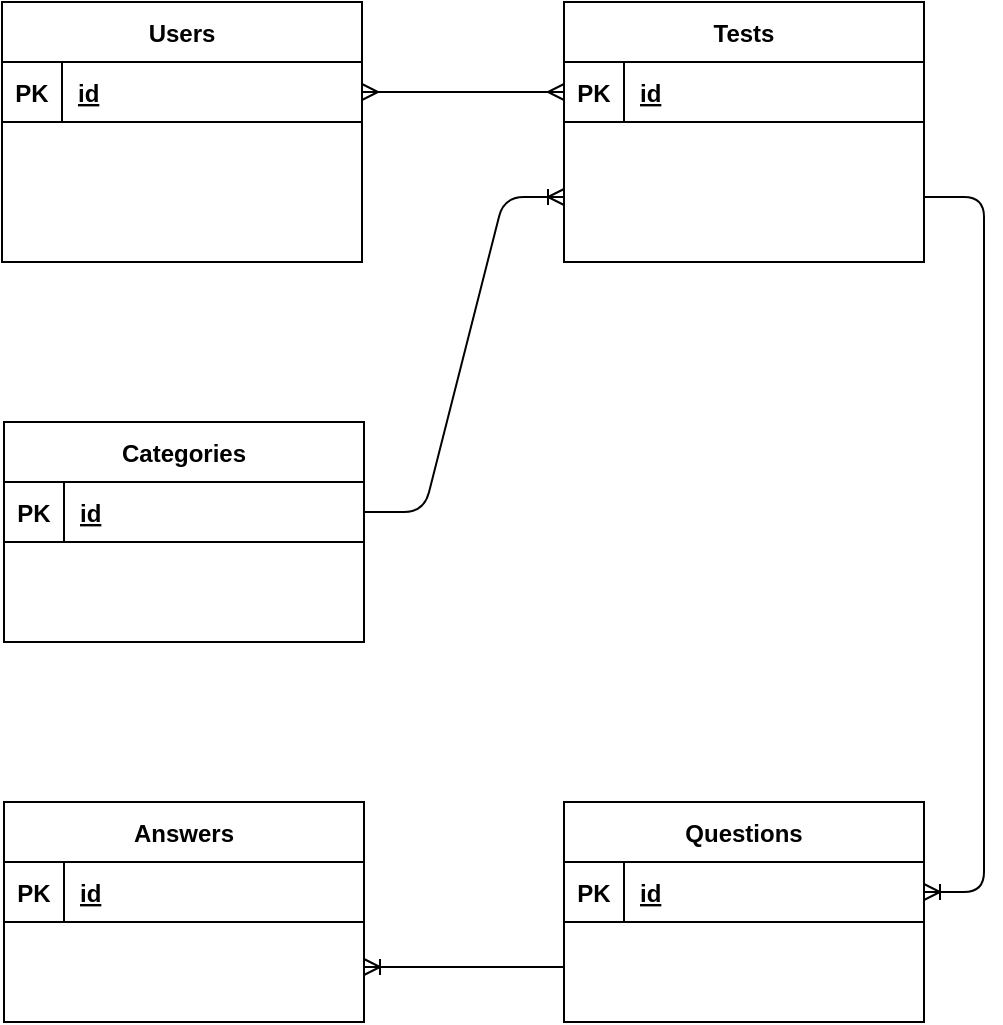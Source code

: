 <mxfile version="13.8.6" type="github">
  <diagram id="R2lEEEUBdFMjLlhIrx00" name="Page-1">
    <mxGraphModel dx="1783" dy="946" grid="1" gridSize="10" guides="1" tooltips="1" connect="1" arrows="1" fold="1" page="1" pageScale="1" pageWidth="850" pageHeight="1100" math="0" shadow="0" extFonts="Permanent Marker^https://fonts.googleapis.com/css?family=Permanent+Marker">
      <root>
        <mxCell id="0" />
        <mxCell id="1" parent="0" />
        <mxCell id="t9pSkZ3LnemPg5TQOVvW-23" value="Categories" style="shape=table;startSize=30;container=1;collapsible=1;childLayout=tableLayout;fixedRows=1;rowLines=0;fontStyle=1;align=center;resizeLast=1;" parent="1" vertex="1">
          <mxGeometry x="51" y="260" width="180" height="110" as="geometry" />
        </mxCell>
        <mxCell id="t9pSkZ3LnemPg5TQOVvW-24" value="" style="shape=partialRectangle;collapsible=0;dropTarget=0;pointerEvents=0;fillColor=none;top=0;left=0;bottom=1;right=0;points=[[0,0.5],[1,0.5]];portConstraint=eastwest;" parent="t9pSkZ3LnemPg5TQOVvW-23" vertex="1">
          <mxGeometry y="30" width="180" height="30" as="geometry" />
        </mxCell>
        <mxCell id="t9pSkZ3LnemPg5TQOVvW-25" value="PK" style="shape=partialRectangle;connectable=0;fillColor=none;top=0;left=0;bottom=0;right=0;fontStyle=1;overflow=hidden;" parent="t9pSkZ3LnemPg5TQOVvW-24" vertex="1">
          <mxGeometry width="30" height="30" as="geometry" />
        </mxCell>
        <mxCell id="t9pSkZ3LnemPg5TQOVvW-26" value="id" style="shape=partialRectangle;connectable=0;fillColor=none;top=0;left=0;bottom=0;right=0;align=left;spacingLeft=6;fontStyle=5;overflow=hidden;" parent="t9pSkZ3LnemPg5TQOVvW-24" vertex="1">
          <mxGeometry x="30" width="150" height="30" as="geometry" />
        </mxCell>
        <mxCell id="t9pSkZ3LnemPg5TQOVvW-36" value="Tests" style="shape=table;startSize=30;container=1;collapsible=1;childLayout=tableLayout;fixedRows=1;rowLines=0;fontStyle=1;align=center;resizeLast=1;" parent="1" vertex="1">
          <mxGeometry x="331" y="50" width="180" height="130" as="geometry" />
        </mxCell>
        <mxCell id="t9pSkZ3LnemPg5TQOVvW-37" value="" style="shape=partialRectangle;collapsible=0;dropTarget=0;pointerEvents=0;fillColor=none;top=0;left=0;bottom=1;right=0;points=[[0,0.5],[1,0.5]];portConstraint=eastwest;" parent="t9pSkZ3LnemPg5TQOVvW-36" vertex="1">
          <mxGeometry y="30" width="180" height="30" as="geometry" />
        </mxCell>
        <mxCell id="t9pSkZ3LnemPg5TQOVvW-38" value="PK" style="shape=partialRectangle;connectable=0;fillColor=none;top=0;left=0;bottom=0;right=0;fontStyle=1;overflow=hidden;" parent="t9pSkZ3LnemPg5TQOVvW-37" vertex="1">
          <mxGeometry width="30" height="30" as="geometry" />
        </mxCell>
        <mxCell id="t9pSkZ3LnemPg5TQOVvW-39" value="id" style="shape=partialRectangle;connectable=0;fillColor=none;top=0;left=0;bottom=0;right=0;align=left;spacingLeft=6;fontStyle=5;overflow=hidden;" parent="t9pSkZ3LnemPg5TQOVvW-37" vertex="1">
          <mxGeometry x="30" width="150" height="30" as="geometry" />
        </mxCell>
        <mxCell id="t9pSkZ3LnemPg5TQOVvW-58" value="Users" style="shape=table;startSize=30;container=1;collapsible=1;childLayout=tableLayout;fixedRows=1;rowLines=0;fontStyle=1;align=center;resizeLast=1;" parent="1" vertex="1">
          <mxGeometry x="50" y="50" width="180" height="130" as="geometry" />
        </mxCell>
        <mxCell id="t9pSkZ3LnemPg5TQOVvW-59" value="" style="shape=partialRectangle;collapsible=0;dropTarget=0;pointerEvents=0;fillColor=none;top=0;left=0;bottom=1;right=0;points=[[0,0.5],[1,0.5]];portConstraint=eastwest;" parent="t9pSkZ3LnemPg5TQOVvW-58" vertex="1">
          <mxGeometry y="30" width="180" height="30" as="geometry" />
        </mxCell>
        <mxCell id="t9pSkZ3LnemPg5TQOVvW-60" value="PK" style="shape=partialRectangle;connectable=0;fillColor=none;top=0;left=0;bottom=0;right=0;fontStyle=1;overflow=hidden;" parent="t9pSkZ3LnemPg5TQOVvW-59" vertex="1">
          <mxGeometry width="30" height="30" as="geometry" />
        </mxCell>
        <mxCell id="t9pSkZ3LnemPg5TQOVvW-61" value="id" style="shape=partialRectangle;connectable=0;fillColor=none;top=0;left=0;bottom=0;right=0;align=left;spacingLeft=6;fontStyle=5;overflow=hidden;" parent="t9pSkZ3LnemPg5TQOVvW-59" vertex="1">
          <mxGeometry x="30" width="150" height="30" as="geometry" />
        </mxCell>
        <mxCell id="t9pSkZ3LnemPg5TQOVvW-74" value="Questions" style="shape=table;startSize=30;container=1;collapsible=1;childLayout=tableLayout;fixedRows=1;rowLines=0;fontStyle=1;align=center;resizeLast=1;" parent="1" vertex="1">
          <mxGeometry x="331" y="450" width="180" height="110" as="geometry" />
        </mxCell>
        <mxCell id="t9pSkZ3LnemPg5TQOVvW-75" value="" style="shape=partialRectangle;collapsible=0;dropTarget=0;pointerEvents=0;fillColor=none;top=0;left=0;bottom=1;right=0;points=[[0,0.5],[1,0.5]];portConstraint=eastwest;" parent="t9pSkZ3LnemPg5TQOVvW-74" vertex="1">
          <mxGeometry y="30" width="180" height="30" as="geometry" />
        </mxCell>
        <mxCell id="t9pSkZ3LnemPg5TQOVvW-76" value="PK" style="shape=partialRectangle;connectable=0;fillColor=none;top=0;left=0;bottom=0;right=0;fontStyle=1;overflow=hidden;" parent="t9pSkZ3LnemPg5TQOVvW-75" vertex="1">
          <mxGeometry width="30" height="30" as="geometry" />
        </mxCell>
        <mxCell id="t9pSkZ3LnemPg5TQOVvW-77" value="id" style="shape=partialRectangle;connectable=0;fillColor=none;top=0;left=0;bottom=0;right=0;align=left;spacingLeft=6;fontStyle=5;overflow=hidden;" parent="t9pSkZ3LnemPg5TQOVvW-75" vertex="1">
          <mxGeometry x="30" width="150" height="30" as="geometry" />
        </mxCell>
        <mxCell id="t9pSkZ3LnemPg5TQOVvW-90" value="Answers" style="shape=table;startSize=30;container=1;collapsible=1;childLayout=tableLayout;fixedRows=1;rowLines=0;fontStyle=1;align=center;resizeLast=1;" parent="1" vertex="1">
          <mxGeometry x="51" y="450" width="180" height="110" as="geometry" />
        </mxCell>
        <mxCell id="t9pSkZ3LnemPg5TQOVvW-91" value="" style="shape=partialRectangle;collapsible=0;dropTarget=0;pointerEvents=0;fillColor=none;top=0;left=0;bottom=1;right=0;points=[[0,0.5],[1,0.5]];portConstraint=eastwest;" parent="t9pSkZ3LnemPg5TQOVvW-90" vertex="1">
          <mxGeometry y="30" width="180" height="30" as="geometry" />
        </mxCell>
        <mxCell id="t9pSkZ3LnemPg5TQOVvW-92" value="PK" style="shape=partialRectangle;connectable=0;fillColor=none;top=0;left=0;bottom=0;right=0;fontStyle=1;overflow=hidden;" parent="t9pSkZ3LnemPg5TQOVvW-91" vertex="1">
          <mxGeometry width="30" height="30" as="geometry" />
        </mxCell>
        <mxCell id="t9pSkZ3LnemPg5TQOVvW-93" value="id" style="shape=partialRectangle;connectable=0;fillColor=none;top=0;left=0;bottom=0;right=0;align=left;spacingLeft=6;fontStyle=5;overflow=hidden;" parent="t9pSkZ3LnemPg5TQOVvW-91" vertex="1">
          <mxGeometry x="30" width="150" height="30" as="geometry" />
        </mxCell>
        <mxCell id="9o3nAWsdXe5t95UOAmm7-3" value="" style="edgeStyle=entityRelationEdgeStyle;fontSize=12;html=1;endArrow=ERoneToMany;exitX=1;exitY=0.5;exitDx=0;exitDy=0;entryX=0;entryY=0.75;entryDx=0;entryDy=0;" edge="1" parent="1" source="t9pSkZ3LnemPg5TQOVvW-24" target="t9pSkZ3LnemPg5TQOVvW-36">
          <mxGeometry width="100" height="100" relative="1" as="geometry">
            <mxPoint x="361" y="380" as="sourcePoint" />
            <mxPoint x="461" y="280" as="targetPoint" />
          </mxGeometry>
        </mxCell>
        <mxCell id="9o3nAWsdXe5t95UOAmm7-5" value="" style="edgeStyle=entityRelationEdgeStyle;fontSize=12;html=1;endArrow=ERoneToMany;entryX=1;entryY=0.75;entryDx=0;entryDy=0;exitX=0;exitY=0.75;exitDx=0;exitDy=0;" edge="1" parent="1" source="t9pSkZ3LnemPg5TQOVvW-74" target="t9pSkZ3LnemPg5TQOVvW-90">
          <mxGeometry width="100" height="100" relative="1" as="geometry">
            <mxPoint x="281" y="600" as="sourcePoint" />
            <mxPoint x="-19" y="590" as="targetPoint" />
          </mxGeometry>
        </mxCell>
        <mxCell id="9o3nAWsdXe5t95UOAmm7-6" value="" style="edgeStyle=entityRelationEdgeStyle;fontSize=12;html=1;endArrow=ERoneToMany;exitX=1;exitY=0.75;exitDx=0;exitDy=0;entryX=1;entryY=0.5;entryDx=0;entryDy=0;" edge="1" parent="1" source="t9pSkZ3LnemPg5TQOVvW-36" target="t9pSkZ3LnemPg5TQOVvW-75">
          <mxGeometry width="100" height="100" relative="1" as="geometry">
            <mxPoint x="371" y="390" as="sourcePoint" />
            <mxPoint x="471" y="290" as="targetPoint" />
          </mxGeometry>
        </mxCell>
        <mxCell id="9o3nAWsdXe5t95UOAmm7-7" value="" style="edgeStyle=entityRelationEdgeStyle;fontSize=12;html=1;endArrow=ERmany;startArrow=ERmany;exitX=1;exitY=0.5;exitDx=0;exitDy=0;entryX=0;entryY=0.5;entryDx=0;entryDy=0;" edge="1" parent="1" source="t9pSkZ3LnemPg5TQOVvW-59" target="t9pSkZ3LnemPg5TQOVvW-37">
          <mxGeometry width="100" height="100" relative="1" as="geometry">
            <mxPoint x="620" y="390" as="sourcePoint" />
            <mxPoint x="720" y="290" as="targetPoint" />
          </mxGeometry>
        </mxCell>
      </root>
    </mxGraphModel>
  </diagram>
</mxfile>

